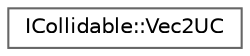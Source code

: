digraph "Graphical Class Hierarchy"
{
 // LATEX_PDF_SIZE
  bgcolor="transparent";
  edge [fontname=Helvetica,fontsize=10,labelfontname=Helvetica,labelfontsize=10];
  node [fontname=Helvetica,fontsize=10,shape=box,height=0.2,width=0.4];
  rankdir="LR";
  Node0 [id="Node000000",label="ICollidable::Vec2UC",height=0.2,width=0.4,color="grey40", fillcolor="white", style="filled",URL="$struct_i_collidable_1_1_vec2_u_c.html",tooltip=" "];
}
